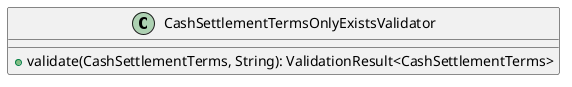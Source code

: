 @startuml

    class CashSettlementTermsOnlyExistsValidator [[CashSettlementTermsOnlyExistsValidator.html]] {
        +validate(CashSettlementTerms, String): ValidationResult<CashSettlementTerms>
    }

@enduml
